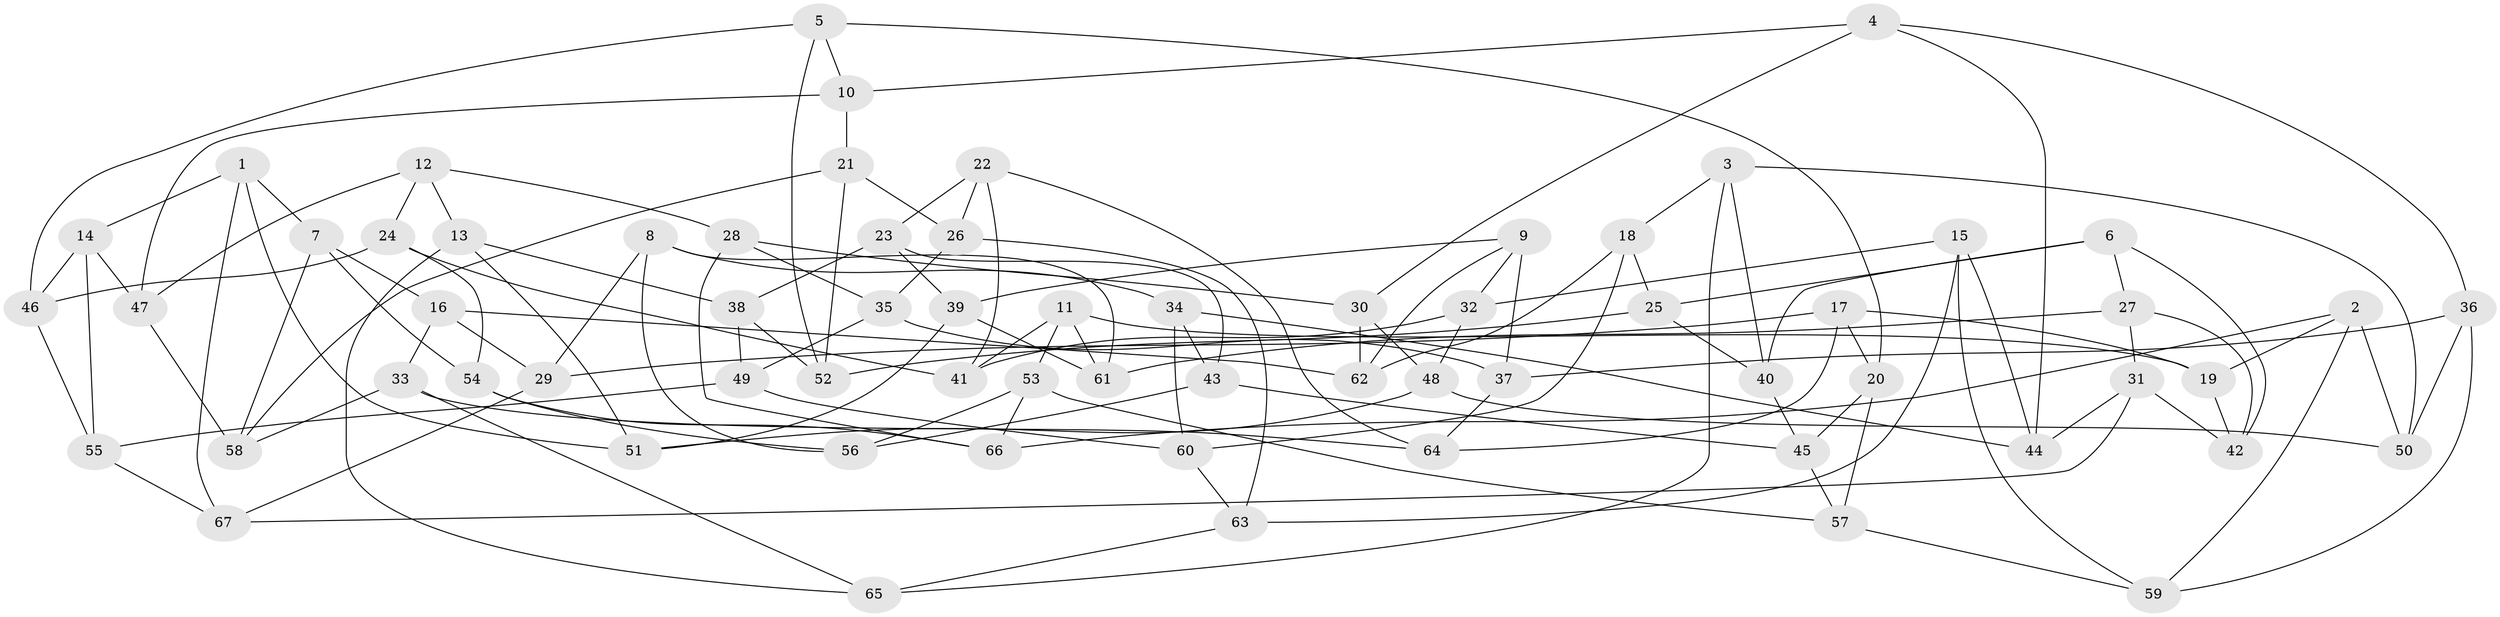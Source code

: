 // Generated by graph-tools (version 1.1) at 2025/02/03/09/25 03:02:54]
// undirected, 67 vertices, 134 edges
graph export_dot {
graph [start="1"]
  node [color=gray90,style=filled];
  1;
  2;
  3;
  4;
  5;
  6;
  7;
  8;
  9;
  10;
  11;
  12;
  13;
  14;
  15;
  16;
  17;
  18;
  19;
  20;
  21;
  22;
  23;
  24;
  25;
  26;
  27;
  28;
  29;
  30;
  31;
  32;
  33;
  34;
  35;
  36;
  37;
  38;
  39;
  40;
  41;
  42;
  43;
  44;
  45;
  46;
  47;
  48;
  49;
  50;
  51;
  52;
  53;
  54;
  55;
  56;
  57;
  58;
  59;
  60;
  61;
  62;
  63;
  64;
  65;
  66;
  67;
  1 -- 14;
  1 -- 67;
  1 -- 51;
  1 -- 7;
  2 -- 59;
  2 -- 66;
  2 -- 19;
  2 -- 50;
  3 -- 50;
  3 -- 40;
  3 -- 65;
  3 -- 18;
  4 -- 44;
  4 -- 10;
  4 -- 36;
  4 -- 30;
  5 -- 52;
  5 -- 20;
  5 -- 46;
  5 -- 10;
  6 -- 40;
  6 -- 42;
  6 -- 25;
  6 -- 27;
  7 -- 16;
  7 -- 58;
  7 -- 54;
  8 -- 29;
  8 -- 34;
  8 -- 56;
  8 -- 61;
  9 -- 32;
  9 -- 62;
  9 -- 39;
  9 -- 37;
  10 -- 21;
  10 -- 47;
  11 -- 19;
  11 -- 53;
  11 -- 61;
  11 -- 41;
  12 -- 13;
  12 -- 28;
  12 -- 24;
  12 -- 47;
  13 -- 51;
  13 -- 65;
  13 -- 38;
  14 -- 55;
  14 -- 47;
  14 -- 46;
  15 -- 44;
  15 -- 32;
  15 -- 59;
  15 -- 63;
  16 -- 33;
  16 -- 62;
  16 -- 29;
  17 -- 20;
  17 -- 29;
  17 -- 19;
  17 -- 64;
  18 -- 62;
  18 -- 25;
  18 -- 60;
  19 -- 42;
  20 -- 57;
  20 -- 45;
  21 -- 52;
  21 -- 58;
  21 -- 26;
  22 -- 41;
  22 -- 64;
  22 -- 23;
  22 -- 26;
  23 -- 39;
  23 -- 38;
  23 -- 43;
  24 -- 54;
  24 -- 46;
  24 -- 41;
  25 -- 40;
  25 -- 52;
  26 -- 35;
  26 -- 63;
  27 -- 61;
  27 -- 42;
  27 -- 31;
  28 -- 35;
  28 -- 66;
  28 -- 30;
  29 -- 67;
  30 -- 62;
  30 -- 48;
  31 -- 67;
  31 -- 44;
  31 -- 42;
  32 -- 48;
  32 -- 41;
  33 -- 65;
  33 -- 64;
  33 -- 58;
  34 -- 44;
  34 -- 43;
  34 -- 60;
  35 -- 37;
  35 -- 49;
  36 -- 59;
  36 -- 37;
  36 -- 50;
  37 -- 64;
  38 -- 52;
  38 -- 49;
  39 -- 61;
  39 -- 51;
  40 -- 45;
  43 -- 56;
  43 -- 45;
  45 -- 57;
  46 -- 55;
  47 -- 58;
  48 -- 50;
  48 -- 51;
  49 -- 60;
  49 -- 55;
  53 -- 56;
  53 -- 57;
  53 -- 66;
  54 -- 66;
  54 -- 56;
  55 -- 67;
  57 -- 59;
  60 -- 63;
  63 -- 65;
}
